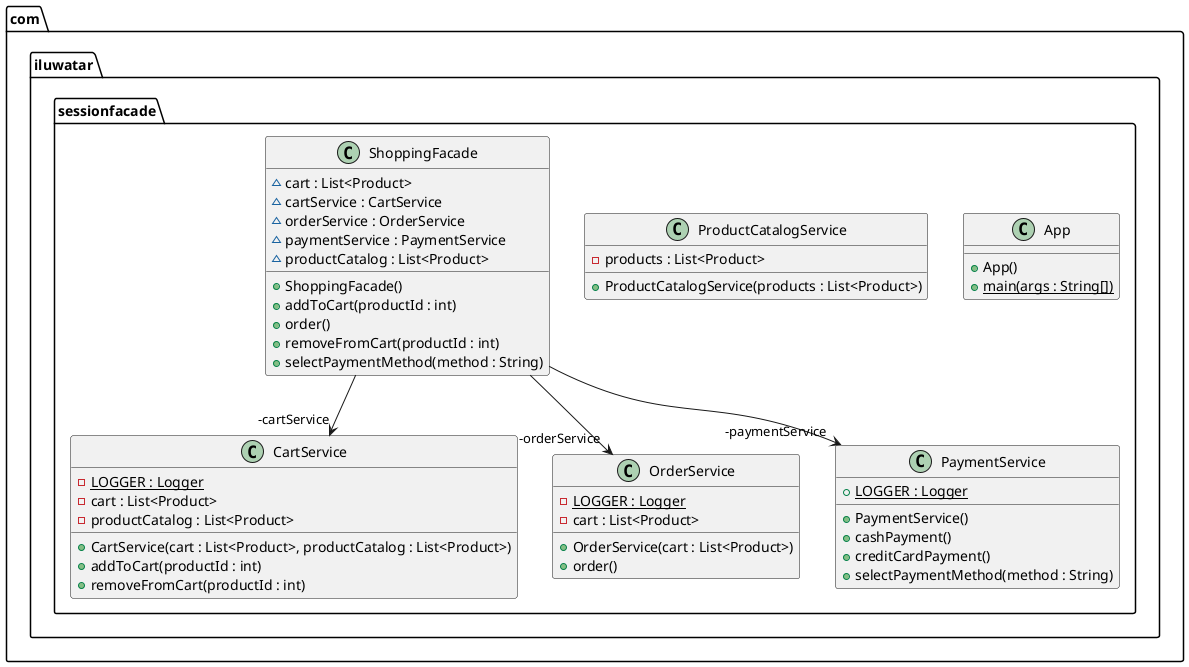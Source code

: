 @startuml
package com.iluwatar.sessionfacade {
  class App {
    + App()
    + main(args : String[]) {static}
  }
  class CartService {
    - LOGGER : Logger {static}
    - cart : List<Product>
    - productCatalog : List<Product>
    + CartService(cart : List<Product>, productCatalog : List<Product>)
    + addToCart(productId : int)
    + removeFromCart(productId : int)
  }
  class OrderService {
    - LOGGER : Logger {static}
    - cart : List<Product>
    + OrderService(cart : List<Product>)
    + order()
  }
  class PaymentService {
    + LOGGER : Logger {static}
    + PaymentService()
    + cashPayment()
    + creditCardPayment()
    + selectPaymentMethod(method : String)
  }
  class ProductCatalogService {
    - products : List<Product>
    + ProductCatalogService(products : List<Product>)
  }
  class ShoppingFacade {
    ~ cart : List<Product>
    ~ cartService : CartService
    ~ orderService : OrderService
    ~ paymentService : PaymentService
    ~ productCatalog : List<Product>
    + ShoppingFacade()
    + addToCart(productId : int)
    + order()
    + removeFromCart(productId : int)
    + selectPaymentMethod(method : String)
  }
}
ShoppingFacade -->  "-cartService" CartService
ShoppingFacade -->  "-paymentService" PaymentService
ShoppingFacade -->  "-orderService" OrderService
@enduml